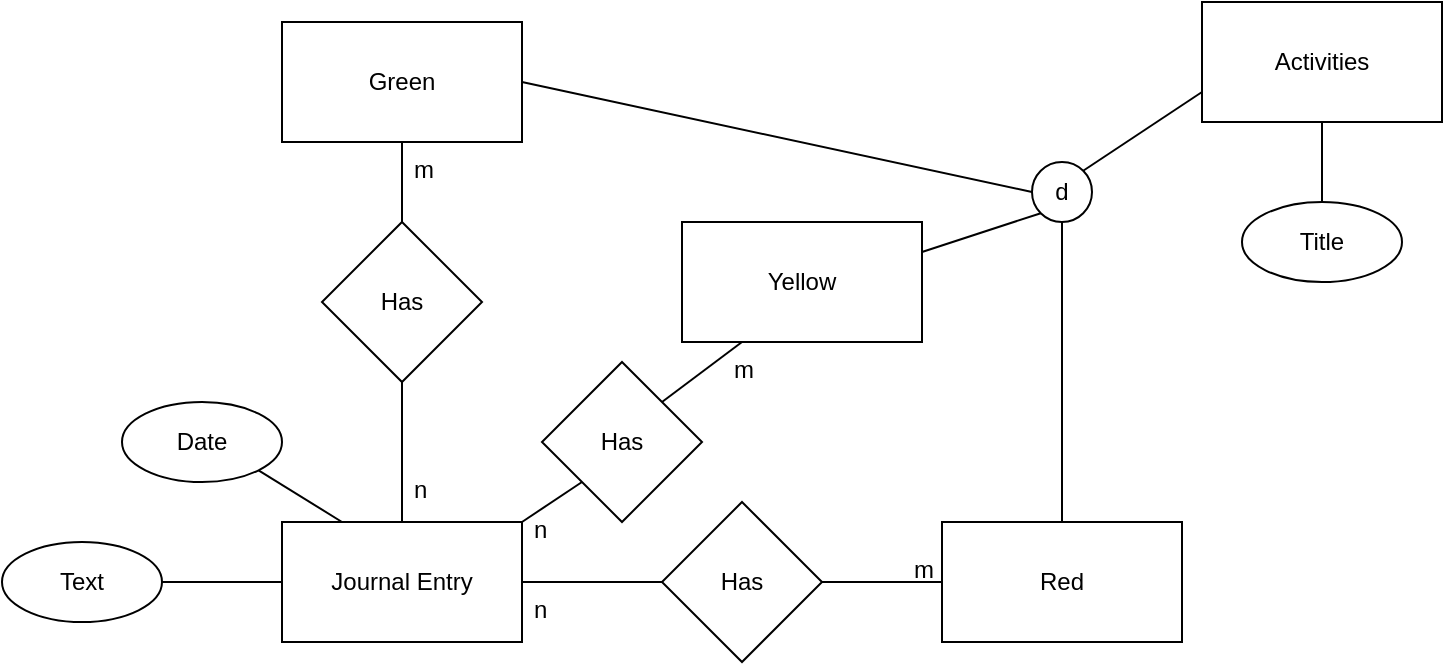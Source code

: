 <mxfile version="23.1.5" type="google">
  <diagram name="Page-1" id="10n8vO1mjyBnHjSuq7sf">
    <mxGraphModel grid="1" page="1" gridSize="10" guides="1" tooltips="1" connect="1" arrows="1" fold="1" pageScale="1" pageWidth="1200" pageHeight="1600" math="0" shadow="0">
      <root>
        <mxCell id="0" />
        <mxCell id="1" parent="0" />
        <mxCell id="vON72WoPoKhvi6_T81E7-11" value="" style="endArrow=none;html=1;rounded=0;exitX=1;exitY=0.5;exitDx=0;exitDy=0;entryX=0;entryY=0.5;entryDx=0;entryDy=0;" edge="1" parent="1" source="XLGEyYycjFzgeNaiZV0z-1" target="vON72WoPoKhvi6_T81E7-12">
          <mxGeometry width="50" height="50" relative="1" as="geometry">
            <mxPoint x="450" y="440" as="sourcePoint" />
            <mxPoint x="500" y="390" as="targetPoint" />
          </mxGeometry>
        </mxCell>
        <mxCell id="vON72WoPoKhvi6_T81E7-12" value="Has" style="rhombus;whiteSpace=wrap;html=1;" vertex="1" parent="1">
          <mxGeometry x="510" y="520" width="80" height="80" as="geometry" />
        </mxCell>
        <mxCell id="vON72WoPoKhvi6_T81E7-13" value="Red" style="rounded=0;whiteSpace=wrap;html=1;" vertex="1" parent="1">
          <mxGeometry x="650" y="530" width="120" height="60" as="geometry" />
        </mxCell>
        <mxCell id="vON72WoPoKhvi6_T81E7-20" value="" style="endArrow=none;html=1;rounded=0;entryX=0;entryY=0.5;entryDx=0;entryDy=0;exitX=1;exitY=0.5;exitDx=0;exitDy=0;" edge="1" parent="1" source="vON72WoPoKhvi6_T81E7-12" target="vON72WoPoKhvi6_T81E7-13">
          <mxGeometry width="50" height="50" relative="1" as="geometry">
            <mxPoint x="445.641" y="464.359" as="sourcePoint" />
            <mxPoint x="500" y="510" as="targetPoint" />
          </mxGeometry>
        </mxCell>
        <mxCell id="vON72WoPoKhvi6_T81E7-21" value="" style="endArrow=none;html=1;rounded=0;entryX=1;entryY=1;entryDx=0;entryDy=0;exitX=0.25;exitY=0;exitDx=0;exitDy=0;" edge="1" parent="1" source="XLGEyYycjFzgeNaiZV0z-1" target="XLGEyYycjFzgeNaiZV0z-2">
          <mxGeometry width="50" height="50" relative="1" as="geometry">
            <mxPoint x="450" y="560" as="sourcePoint" />
            <mxPoint x="500" y="510" as="targetPoint" />
          </mxGeometry>
        </mxCell>
        <mxCell id="XLGEyYycjFzgeNaiZV0z-1" value="Journal Entry" style="rounded=0;whiteSpace=wrap;html=1;" vertex="1" parent="1">
          <mxGeometry x="320" y="530" width="120" height="60" as="geometry" />
        </mxCell>
        <mxCell id="XLGEyYycjFzgeNaiZV0z-2" value="Date" style="ellipse;whiteSpace=wrap;html=1;" vertex="1" parent="1">
          <mxGeometry x="240" y="470" width="80" height="40" as="geometry" />
        </mxCell>
        <mxCell id="XLGEyYycjFzgeNaiZV0z-14" value="" style="endArrow=none;html=1;rounded=0;exitX=1;exitY=0;exitDx=0;exitDy=0;entryX=0;entryY=1;entryDx=0;entryDy=0;" edge="1" parent="1" source="XLGEyYycjFzgeNaiZV0z-1" target="XLGEyYycjFzgeNaiZV0z-15">
          <mxGeometry width="50" height="50" relative="1" as="geometry">
            <mxPoint x="180" y="300" as="sourcePoint" />
            <mxPoint x="500" y="290" as="targetPoint" />
          </mxGeometry>
        </mxCell>
        <mxCell id="XLGEyYycjFzgeNaiZV0z-15" value="Has" style="rhombus;whiteSpace=wrap;html=1;" vertex="1" parent="1">
          <mxGeometry x="450" y="450" width="80" height="80" as="geometry" />
        </mxCell>
        <mxCell id="XLGEyYycjFzgeNaiZV0z-16" value="Yellow" style="rounded=0;whiteSpace=wrap;html=1;" vertex="1" parent="1">
          <mxGeometry x="520" y="380" width="120" height="60" as="geometry" />
        </mxCell>
        <mxCell id="XLGEyYycjFzgeNaiZV0z-17" value="" style="endArrow=none;html=1;rounded=0;entryX=0.25;entryY=1;entryDx=0;entryDy=0;exitX=1;exitY=0;exitDx=0;exitDy=0;" edge="1" parent="1" source="XLGEyYycjFzgeNaiZV0z-15" target="XLGEyYycjFzgeNaiZV0z-16">
          <mxGeometry width="50" height="50" relative="1" as="geometry">
            <mxPoint x="445.641" y="364.359" as="sourcePoint" />
            <mxPoint x="500" y="410" as="targetPoint" />
          </mxGeometry>
        </mxCell>
        <mxCell id="XLGEyYycjFzgeNaiZV0z-18" value="" style="endArrow=none;html=1;rounded=0;exitX=0.5;exitY=0;exitDx=0;exitDy=0;entryX=0.5;entryY=1;entryDx=0;entryDy=0;" edge="1" parent="1" source="XLGEyYycjFzgeNaiZV0z-1" target="XLGEyYycjFzgeNaiZV0z-19">
          <mxGeometry width="50" height="50" relative="1" as="geometry">
            <mxPoint x="180" y="490" as="sourcePoint" />
            <mxPoint x="500" y="480" as="targetPoint" />
          </mxGeometry>
        </mxCell>
        <mxCell id="XLGEyYycjFzgeNaiZV0z-19" value="Has" style="rhombus;whiteSpace=wrap;html=1;" vertex="1" parent="1">
          <mxGeometry x="340" y="380" width="80" height="80" as="geometry" />
        </mxCell>
        <mxCell id="XLGEyYycjFzgeNaiZV0z-20" value="Green" style="rounded=0;whiteSpace=wrap;html=1;" vertex="1" parent="1">
          <mxGeometry x="320" y="280" width="120" height="60" as="geometry" />
        </mxCell>
        <mxCell id="XLGEyYycjFzgeNaiZV0z-21" value="" style="endArrow=none;html=1;rounded=0;entryX=0.5;entryY=1;entryDx=0;entryDy=0;exitX=0.5;exitY=0;exitDx=0;exitDy=0;" edge="1" parent="1" source="XLGEyYycjFzgeNaiZV0z-19" target="XLGEyYycjFzgeNaiZV0z-20">
          <mxGeometry width="50" height="50" relative="1" as="geometry">
            <mxPoint x="445.641" y="554.359" as="sourcePoint" />
            <mxPoint x="500" y="600" as="targetPoint" />
          </mxGeometry>
        </mxCell>
        <mxCell id="XLGEyYycjFzgeNaiZV0z-23" value="Text" style="ellipse;whiteSpace=wrap;html=1;" vertex="1" parent="1">
          <mxGeometry x="180" y="540" width="80" height="40" as="geometry" />
        </mxCell>
        <mxCell id="XLGEyYycjFzgeNaiZV0z-26" value="" style="endArrow=none;html=1;rounded=0;entryX=1;entryY=0.5;entryDx=0;entryDy=0;exitX=0;exitY=0.5;exitDx=0;exitDy=0;" edge="1" parent="1" source="XLGEyYycjFzgeNaiZV0z-1" target="XLGEyYycjFzgeNaiZV0z-23">
          <mxGeometry width="50" height="50" relative="1" as="geometry">
            <mxPoint x="301" y="563" as="sourcePoint" />
            <mxPoint x="259" y="537" as="targetPoint" />
          </mxGeometry>
        </mxCell>
        <mxCell id="XLGEyYycjFzgeNaiZV0z-28" value="d" style="ellipse;whiteSpace=wrap;html=1;aspect=fixed;" vertex="1" parent="1">
          <mxGeometry x="695" y="350" width="30" height="30" as="geometry" />
        </mxCell>
        <mxCell id="XLGEyYycjFzgeNaiZV0z-29" value="" style="endArrow=none;html=1;rounded=0;exitX=1;exitY=0.25;exitDx=0;exitDy=0;entryX=0;entryY=1;entryDx=0;entryDy=0;" edge="1" parent="1" source="XLGEyYycjFzgeNaiZV0z-16" target="XLGEyYycjFzgeNaiZV0z-28">
          <mxGeometry width="50" height="50" relative="1" as="geometry">
            <mxPoint x="670" y="410" as="sourcePoint" />
            <mxPoint x="748" y="347" as="targetPoint" />
          </mxGeometry>
        </mxCell>
        <mxCell id="XLGEyYycjFzgeNaiZV0z-30" value="" style="endArrow=none;html=1;rounded=0;exitX=0.5;exitY=0;exitDx=0;exitDy=0;entryX=0.5;entryY=1;entryDx=0;entryDy=0;" edge="1" parent="1" source="vON72WoPoKhvi6_T81E7-13" target="XLGEyYycjFzgeNaiZV0z-28">
          <mxGeometry width="50" height="50" relative="1" as="geometry">
            <mxPoint x="640" y="410" as="sourcePoint" />
            <mxPoint x="709" y="366" as="targetPoint" />
          </mxGeometry>
        </mxCell>
        <mxCell id="XLGEyYycjFzgeNaiZV0z-31" value="" style="endArrow=none;html=1;rounded=0;exitX=0;exitY=0.5;exitDx=0;exitDy=0;entryX=1;entryY=0.5;entryDx=0;entryDy=0;" edge="1" parent="1" source="XLGEyYycjFzgeNaiZV0z-28" target="XLGEyYycjFzgeNaiZV0z-20">
          <mxGeometry width="50" height="50" relative="1" as="geometry">
            <mxPoint x="540" y="470" as="sourcePoint" />
            <mxPoint x="540" y="300" as="targetPoint" />
          </mxGeometry>
        </mxCell>
        <mxCell id="XLGEyYycjFzgeNaiZV0z-38" value="" style="endArrow=none;html=1;rounded=0;exitX=1;exitY=0;exitDx=0;exitDy=0;entryX=0;entryY=0.75;entryDx=0;entryDy=0;" edge="1" parent="1" source="XLGEyYycjFzgeNaiZV0z-28" target="XLGEyYycjFzgeNaiZV0z-39">
          <mxGeometry width="50" height="50" relative="1" as="geometry">
            <mxPoint x="705" y="375" as="sourcePoint" />
            <mxPoint x="760" y="330" as="targetPoint" />
          </mxGeometry>
        </mxCell>
        <mxCell id="XLGEyYycjFzgeNaiZV0z-39" value="Activities" style="rounded=0;whiteSpace=wrap;html=1;" vertex="1" parent="1">
          <mxGeometry x="780" y="270" width="120" height="60" as="geometry" />
        </mxCell>
        <mxCell id="XLGEyYycjFzgeNaiZV0z-40" value="Title" style="ellipse;whiteSpace=wrap;html=1;" vertex="1" parent="1">
          <mxGeometry x="800" y="370" width="80" height="40" as="geometry" />
        </mxCell>
        <mxCell id="XLGEyYycjFzgeNaiZV0z-41" value="" style="endArrow=none;html=1;rounded=0;exitX=0.5;exitY=0;exitDx=0;exitDy=0;entryX=0.5;entryY=1;entryDx=0;entryDy=0;" edge="1" parent="1" source="XLGEyYycjFzgeNaiZV0z-40" target="XLGEyYycjFzgeNaiZV0z-39">
          <mxGeometry width="50" height="50" relative="1" as="geometry">
            <mxPoint x="731" y="364" as="sourcePoint" />
            <mxPoint x="790" y="325" as="targetPoint" />
          </mxGeometry>
        </mxCell>
        <mxCell id="XLGEyYycjFzgeNaiZV0z-42" value="n" style="text;strokeColor=none;fillColor=none;spacingLeft=4;spacingRight=4;overflow=hidden;rotatable=0;points=[[0,0.5],[1,0.5]];portConstraint=eastwest;fontSize=12;whiteSpace=wrap;html=1;" vertex="1" parent="1">
          <mxGeometry x="380" y="500" width="40" height="30" as="geometry" />
        </mxCell>
        <mxCell id="XLGEyYycjFzgeNaiZV0z-43" value="m" style="text;strokeColor=none;fillColor=none;spacingLeft=4;spacingRight=4;overflow=hidden;rotatable=0;points=[[0,0.5],[1,0.5]];portConstraint=eastwest;fontSize=12;whiteSpace=wrap;html=1;" vertex="1" parent="1">
          <mxGeometry x="380" y="340" width="40" height="30" as="geometry" />
        </mxCell>
        <mxCell id="XLGEyYycjFzgeNaiZV0z-44" value="m" style="text;strokeColor=none;fillColor=none;spacingLeft=4;spacingRight=4;overflow=hidden;rotatable=0;points=[[0,0.5],[1,0.5]];portConstraint=eastwest;fontSize=12;whiteSpace=wrap;html=1;" vertex="1" parent="1">
          <mxGeometry x="540" y="440" width="40" height="30" as="geometry" />
        </mxCell>
        <mxCell id="XLGEyYycjFzgeNaiZV0z-45" value="n" style="text;strokeColor=none;fillColor=none;spacingLeft=4;spacingRight=4;overflow=hidden;rotatable=0;points=[[0,0.5],[1,0.5]];portConstraint=eastwest;fontSize=12;whiteSpace=wrap;html=1;" vertex="1" parent="1">
          <mxGeometry x="440" y="520" width="40" height="30" as="geometry" />
        </mxCell>
        <mxCell id="XLGEyYycjFzgeNaiZV0z-46" value="n" style="text;strokeColor=none;fillColor=none;spacingLeft=4;spacingRight=4;overflow=hidden;rotatable=0;points=[[0,0.5],[1,0.5]];portConstraint=eastwest;fontSize=12;whiteSpace=wrap;html=1;" vertex="1" parent="1">
          <mxGeometry x="440" y="560" width="40" height="30" as="geometry" />
        </mxCell>
        <mxCell id="XLGEyYycjFzgeNaiZV0z-47" value="m" style="text;strokeColor=none;fillColor=none;spacingLeft=4;spacingRight=4;overflow=hidden;rotatable=0;points=[[0,0.5],[1,0.5]];portConstraint=eastwest;fontSize=12;whiteSpace=wrap;html=1;" vertex="1" parent="1">
          <mxGeometry x="630" y="540" width="40" height="30" as="geometry" />
        </mxCell>
      </root>
    </mxGraphModel>
  </diagram>
</mxfile>
